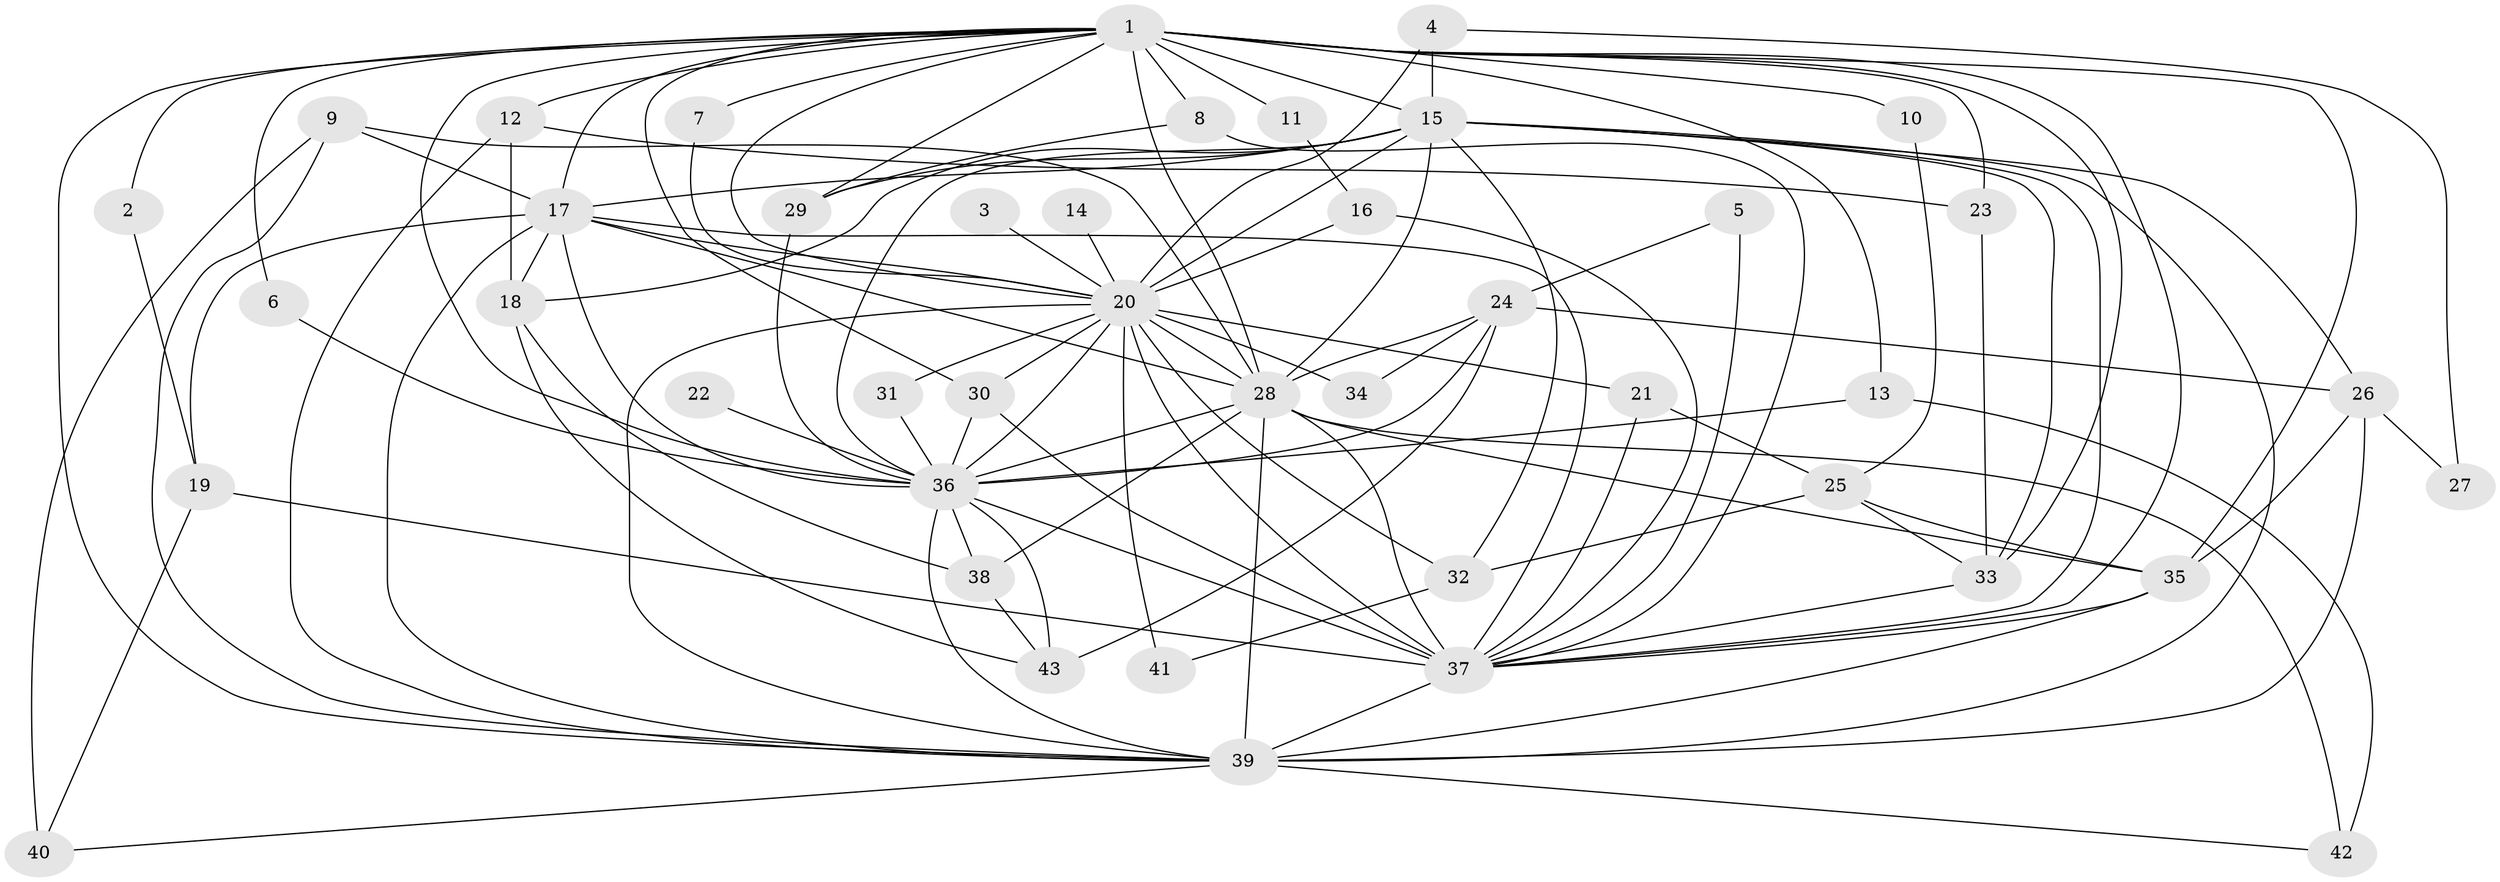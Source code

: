 // original degree distribution, {15: 0.011627906976744186, 20: 0.011627906976744186, 24: 0.011627906976744186, 16: 0.023255813953488372, 28: 0.011627906976744186, 23: 0.011627906976744186, 13: 0.023255813953488372, 17: 0.011627906976744186, 8: 0.011627906976744186, 5: 0.06976744186046512, 2: 0.5581395348837209, 6: 0.011627906976744186, 4: 0.10465116279069768, 3: 0.12790697674418605}
// Generated by graph-tools (version 1.1) at 2025/01/03/09/25 03:01:33]
// undirected, 43 vertices, 114 edges
graph export_dot {
graph [start="1"]
  node [color=gray90,style=filled];
  1;
  2;
  3;
  4;
  5;
  6;
  7;
  8;
  9;
  10;
  11;
  12;
  13;
  14;
  15;
  16;
  17;
  18;
  19;
  20;
  21;
  22;
  23;
  24;
  25;
  26;
  27;
  28;
  29;
  30;
  31;
  32;
  33;
  34;
  35;
  36;
  37;
  38;
  39;
  40;
  41;
  42;
  43;
  1 -- 2 [weight=1.0];
  1 -- 6 [weight=1.0];
  1 -- 7 [weight=1.0];
  1 -- 8 [weight=1.0];
  1 -- 10 [weight=2.0];
  1 -- 11 [weight=1.0];
  1 -- 12 [weight=2.0];
  1 -- 13 [weight=1.0];
  1 -- 15 [weight=2.0];
  1 -- 17 [weight=1.0];
  1 -- 20 [weight=1.0];
  1 -- 23 [weight=1.0];
  1 -- 28 [weight=3.0];
  1 -- 29 [weight=2.0];
  1 -- 30 [weight=1.0];
  1 -- 33 [weight=1.0];
  1 -- 35 [weight=1.0];
  1 -- 36 [weight=1.0];
  1 -- 37 [weight=1.0];
  1 -- 39 [weight=1.0];
  2 -- 19 [weight=1.0];
  3 -- 20 [weight=1.0];
  4 -- 15 [weight=1.0];
  4 -- 20 [weight=1.0];
  4 -- 27 [weight=1.0];
  5 -- 24 [weight=1.0];
  5 -- 37 [weight=1.0];
  6 -- 36 [weight=1.0];
  7 -- 20 [weight=1.0];
  8 -- 29 [weight=1.0];
  8 -- 37 [weight=1.0];
  9 -- 17 [weight=1.0];
  9 -- 28 [weight=1.0];
  9 -- 39 [weight=1.0];
  9 -- 40 [weight=1.0];
  10 -- 25 [weight=1.0];
  11 -- 16 [weight=1.0];
  12 -- 18 [weight=1.0];
  12 -- 23 [weight=1.0];
  12 -- 39 [weight=1.0];
  13 -- 36 [weight=1.0];
  13 -- 42 [weight=1.0];
  14 -- 20 [weight=1.0];
  15 -- 17 [weight=3.0];
  15 -- 18 [weight=1.0];
  15 -- 20 [weight=2.0];
  15 -- 26 [weight=1.0];
  15 -- 28 [weight=4.0];
  15 -- 29 [weight=1.0];
  15 -- 32 [weight=2.0];
  15 -- 33 [weight=1.0];
  15 -- 36 [weight=3.0];
  15 -- 37 [weight=2.0];
  15 -- 39 [weight=2.0];
  16 -- 20 [weight=1.0];
  16 -- 37 [weight=1.0];
  17 -- 18 [weight=1.0];
  17 -- 19 [weight=1.0];
  17 -- 20 [weight=1.0];
  17 -- 28 [weight=2.0];
  17 -- 36 [weight=1.0];
  17 -- 37 [weight=1.0];
  17 -- 39 [weight=1.0];
  18 -- 38 [weight=1.0];
  18 -- 43 [weight=1.0];
  19 -- 37 [weight=1.0];
  19 -- 40 [weight=1.0];
  20 -- 21 [weight=1.0];
  20 -- 28 [weight=3.0];
  20 -- 30 [weight=1.0];
  20 -- 31 [weight=1.0];
  20 -- 32 [weight=1.0];
  20 -- 34 [weight=1.0];
  20 -- 36 [weight=1.0];
  20 -- 37 [weight=1.0];
  20 -- 39 [weight=1.0];
  20 -- 41 [weight=1.0];
  21 -- 25 [weight=1.0];
  21 -- 37 [weight=1.0];
  22 -- 36 [weight=1.0];
  23 -- 33 [weight=1.0];
  24 -- 26 [weight=1.0];
  24 -- 28 [weight=2.0];
  24 -- 34 [weight=1.0];
  24 -- 36 [weight=2.0];
  24 -- 43 [weight=1.0];
  25 -- 32 [weight=1.0];
  25 -- 33 [weight=1.0];
  25 -- 35 [weight=1.0];
  26 -- 27 [weight=1.0];
  26 -- 35 [weight=1.0];
  26 -- 39 [weight=1.0];
  28 -- 35 [weight=1.0];
  28 -- 36 [weight=2.0];
  28 -- 37 [weight=4.0];
  28 -- 38 [weight=1.0];
  28 -- 39 [weight=2.0];
  28 -- 42 [weight=2.0];
  29 -- 36 [weight=1.0];
  30 -- 36 [weight=1.0];
  30 -- 37 [weight=1.0];
  31 -- 36 [weight=1.0];
  32 -- 41 [weight=1.0];
  33 -- 37 [weight=1.0];
  35 -- 37 [weight=1.0];
  35 -- 39 [weight=1.0];
  36 -- 37 [weight=1.0];
  36 -- 38 [weight=1.0];
  36 -- 39 [weight=2.0];
  36 -- 43 [weight=2.0];
  37 -- 39 [weight=2.0];
  38 -- 43 [weight=1.0];
  39 -- 40 [weight=1.0];
  39 -- 42 [weight=1.0];
}
